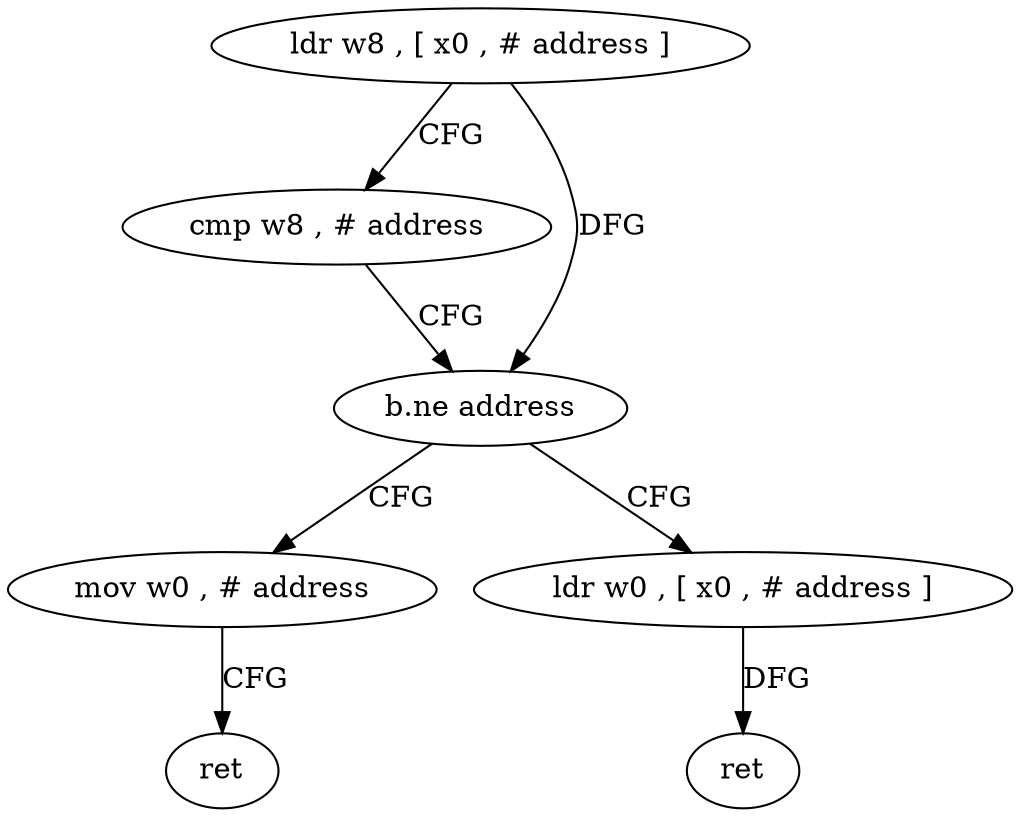 digraph "func" {
"134680" [label = "ldr w8 , [ x0 , # address ]" ]
"134684" [label = "cmp w8 , # address" ]
"134688" [label = "b.ne address" ]
"134700" [label = "mov w0 , # address" ]
"134692" [label = "ldr w0 , [ x0 , # address ]" ]
"134704" [label = "ret" ]
"134696" [label = "ret" ]
"134680" -> "134684" [ label = "CFG" ]
"134680" -> "134688" [ label = "DFG" ]
"134684" -> "134688" [ label = "CFG" ]
"134688" -> "134700" [ label = "CFG" ]
"134688" -> "134692" [ label = "CFG" ]
"134700" -> "134704" [ label = "CFG" ]
"134692" -> "134696" [ label = "DFG" ]
}
